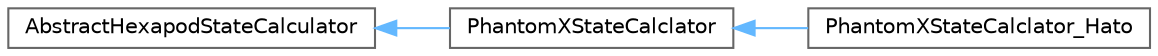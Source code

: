 digraph "クラス階層図"
{
 // LATEX_PDF_SIZE
  bgcolor="transparent";
  edge [fontname=Helvetica,fontsize=10,labelfontname=Helvetica,labelfontsize=10];
  node [fontname=Helvetica,fontsize=10,shape=box,height=0.2,width=0.4];
  rankdir="LR";
  Node0 [id="Node000000",label="AbstractHexapodStateCalculator",height=0.2,width=0.4,color="grey40", fillcolor="white", style="filled",URL="$class_abstract_hexapod_state_calculator.html",tooltip="ロボットの状態を計算するクラスの抽象クラス．"];
  Node0 -> Node1 [id="edge1_Node000000_Node000001",dir="back",color="steelblue1",style="solid",tooltip=" "];
  Node1 [id="Node000001",label="PhantomXStateCalclator",height=0.2,width=0.4,color="grey40", fillcolor="white", style="filled",URL="$class_phantom_x_state_calclator.html",tooltip=" "];
  Node1 -> Node2 [id="edge2_Node000001_Node000002",dir="back",color="steelblue1",style="solid",tooltip=" "];
  Node2 [id="Node000002",label="PhantomXStateCalclator_Hato",height=0.2,width=0.4,color="grey40", fillcolor="white", style="filled",URL="$class_phantom_x_state_calclator___hato.html",tooltip=" "];
}

